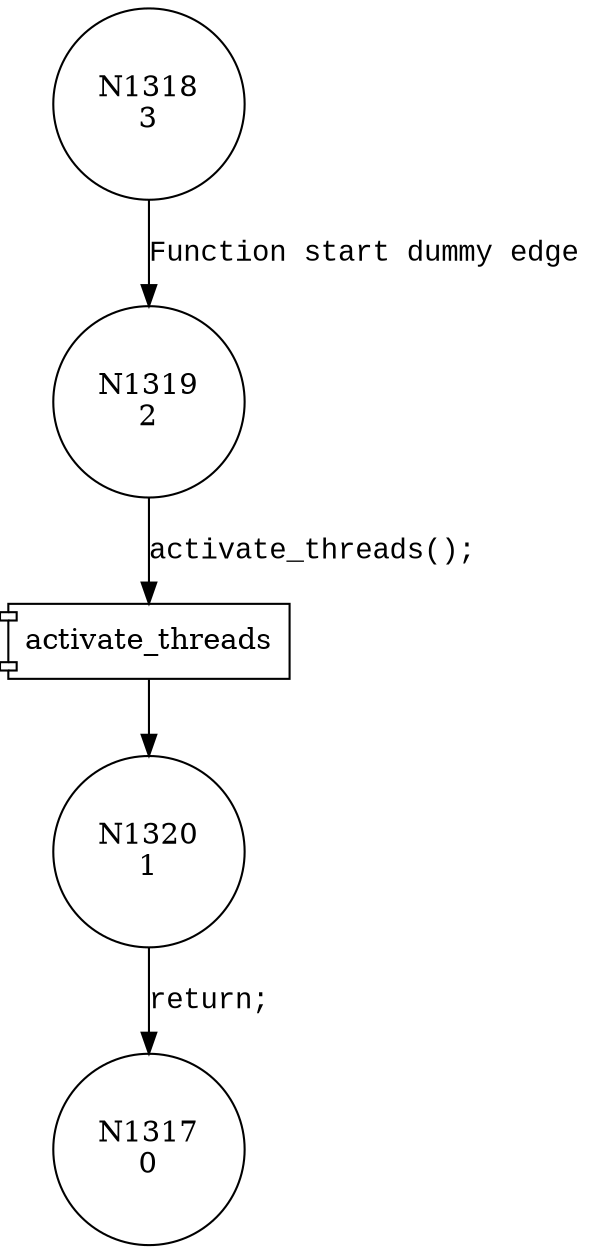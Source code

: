 digraph immediate_notify {
1318 [shape="circle" label="N1318\n3"]
1319 [shape="circle" label="N1319\n2"]
1320 [shape="circle" label="N1320\n1"]
1317 [shape="circle" label="N1317\n0"]
1318 -> 1319 [label="Function start dummy edge" fontname="Courier New"]
100028 [shape="component" label="activate_threads"]
1319 -> 100028 [label="activate_threads();" fontname="Courier New"]
100028 -> 1320 [label="" fontname="Courier New"]
1320 -> 1317 [label="return;" fontname="Courier New"]
}